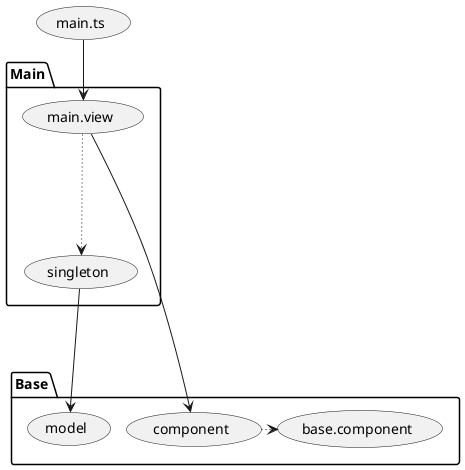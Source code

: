 @startuml

top to bottom direction
skinparam monochrome true
skinparam shadowing false
skinparam nodesep 16

package "Main" {
  (main.view)
  (singleton)
}

package "Base" {
  (base.component)
  (component)
  (model)
}

(main.ts)

(component) ~> (base.component)
(main.ts) --> (main.view)
(main.view) -> (component)
(main.view) ~~~> (singleton)
(singleton) ---> (model)

@enduml